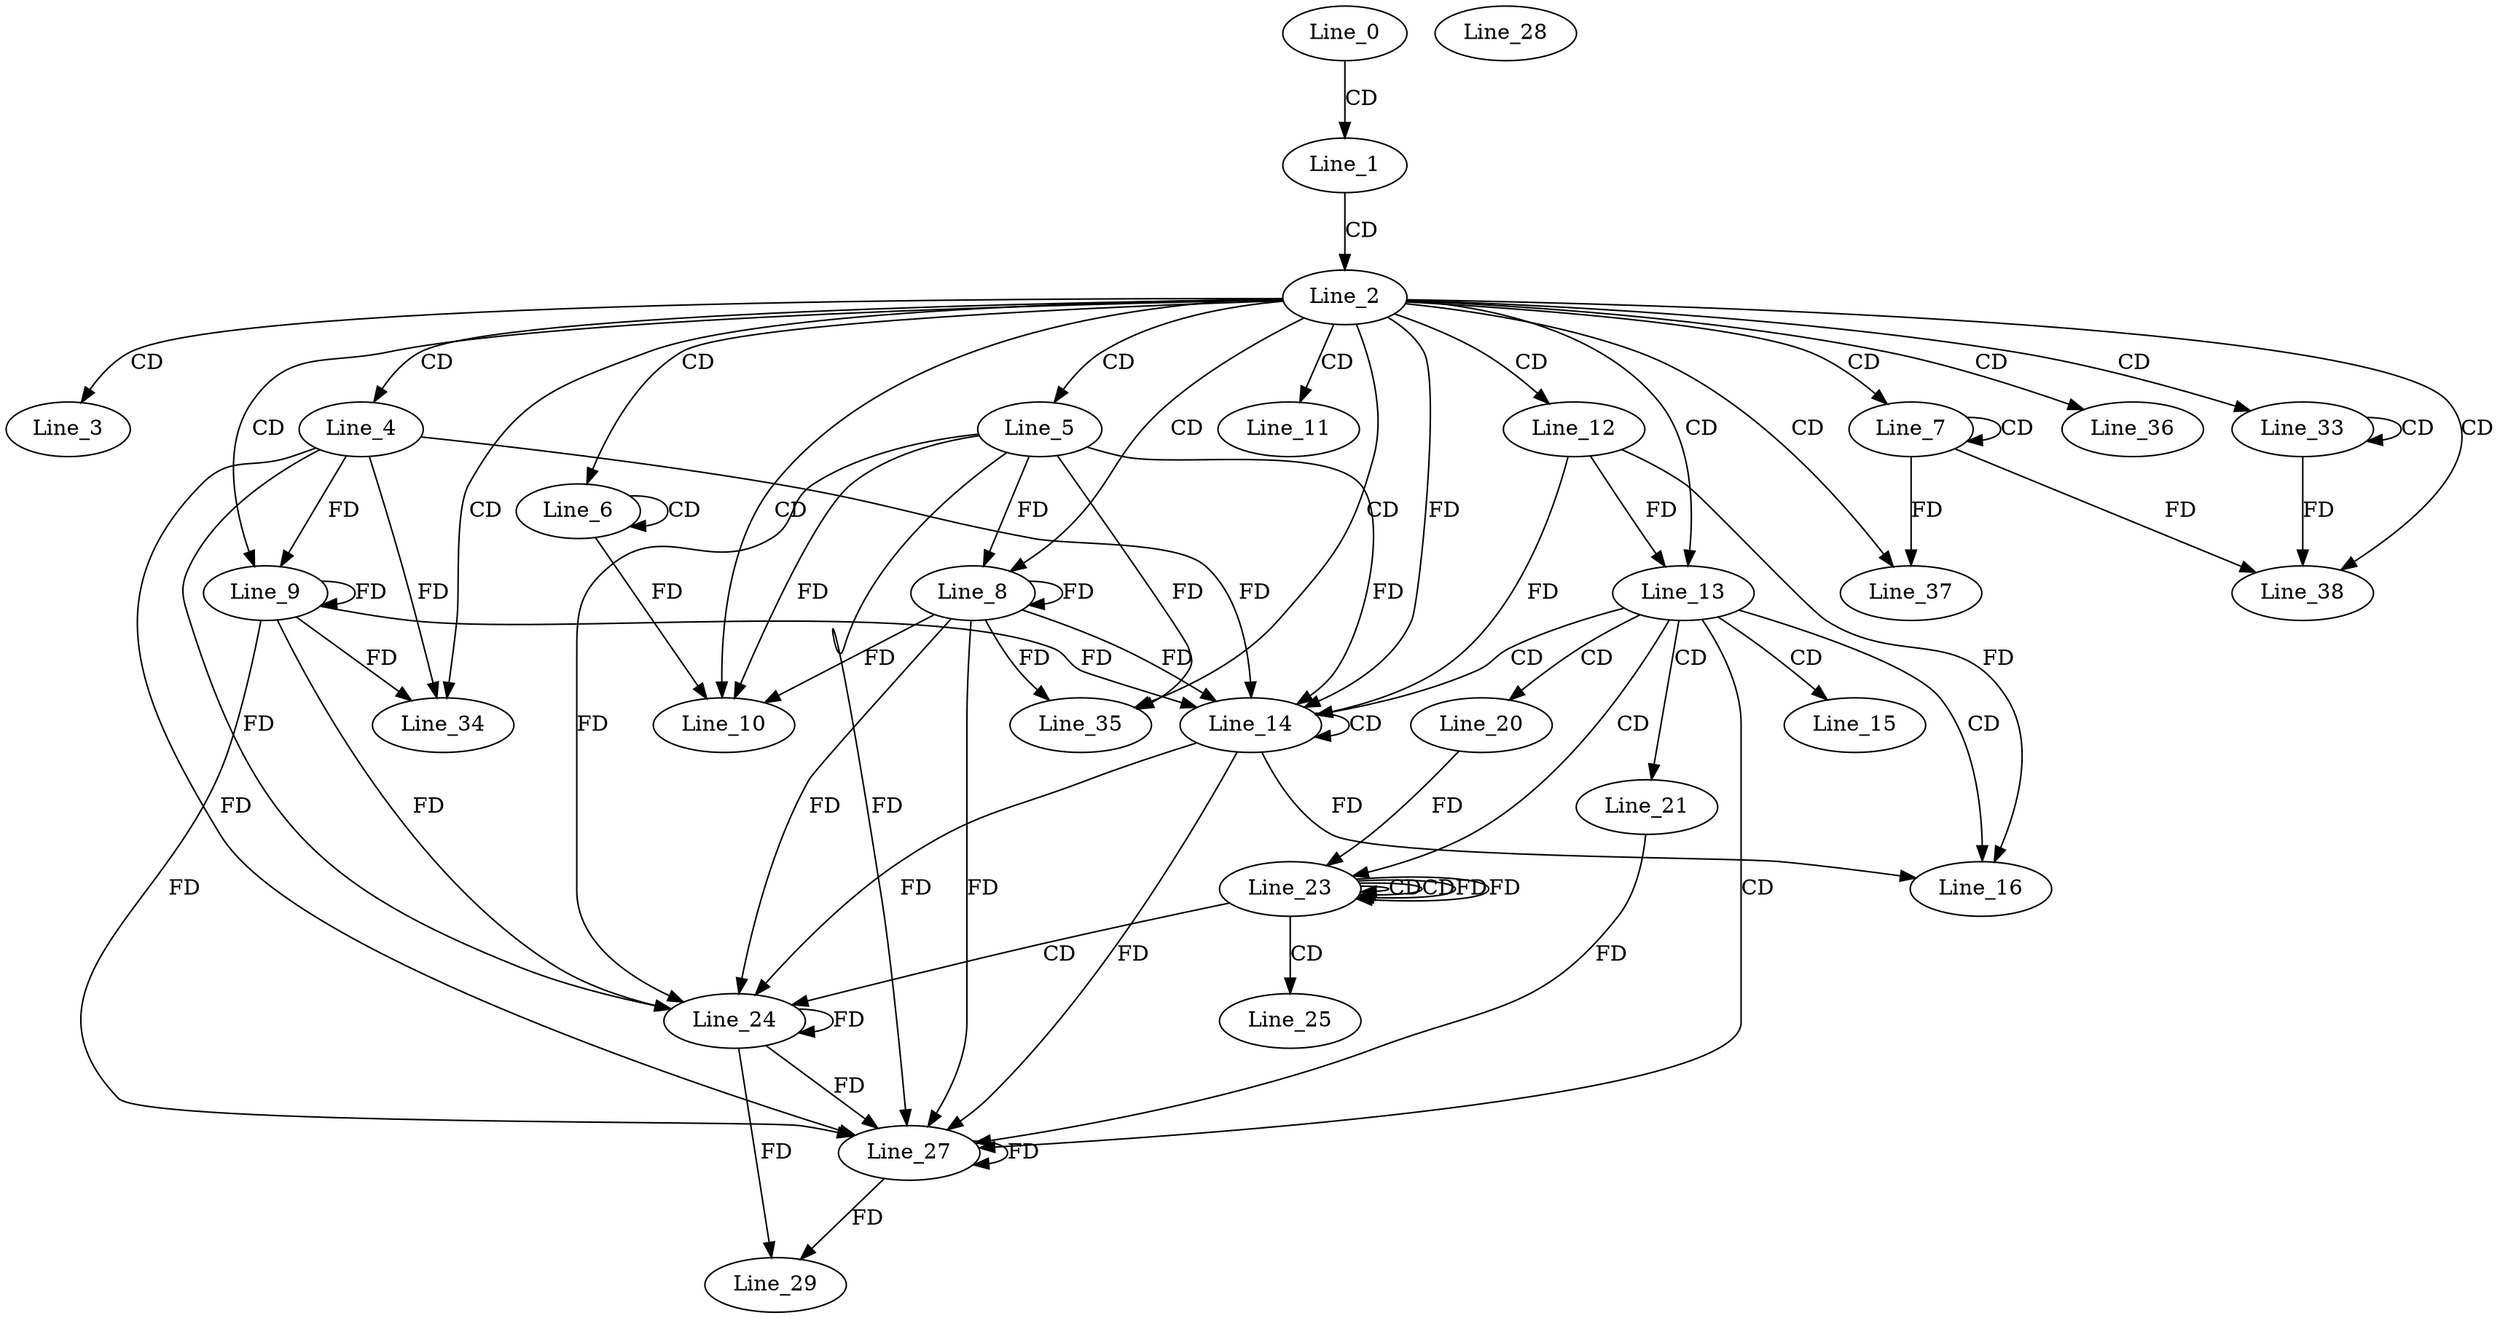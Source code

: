 digraph G {
  Line_0;
  Line_1;
  Line_2;
  Line_3;
  Line_4;
  Line_5;
  Line_6;
  Line_6;
  Line_7;
  Line_7;
  Line_7;
  Line_8;
  Line_8;
  Line_9;
  Line_9;
  Line_10;
  Line_10;
  Line_11;
  Line_11;
  Line_12;
  Line_12;
  Line_13;
  Line_14;
  Line_14;
  Line_15;
  Line_16;
  Line_20;
  Line_21;
  Line_23;
  Line_23;
  Line_23;
  Line_24;
  Line_24;
  Line_25;
  Line_27;
  Line_27;
  Line_28;
  Line_29;
  Line_33;
  Line_33;
  Line_34;
  Line_35;
  Line_36;
  Line_37;
  Line_38;
  Line_0 -> Line_1 [ label="CD" ];
  Line_1 -> Line_2 [ label="CD" ];
  Line_2 -> Line_3 [ label="CD" ];
  Line_2 -> Line_4 [ label="CD" ];
  Line_2 -> Line_5 [ label="CD" ];
  Line_2 -> Line_6 [ label="CD" ];
  Line_6 -> Line_6 [ label="CD" ];
  Line_2 -> Line_7 [ label="CD" ];
  Line_7 -> Line_7 [ label="CD" ];
  Line_2 -> Line_8 [ label="CD" ];
  Line_5 -> Line_8 [ label="FD" ];
  Line_8 -> Line_8 [ label="FD" ];
  Line_2 -> Line_9 [ label="CD" ];
  Line_4 -> Line_9 [ label="FD" ];
  Line_9 -> Line_9 [ label="FD" ];
  Line_2 -> Line_10 [ label="CD" ];
  Line_5 -> Line_10 [ label="FD" ];
  Line_8 -> Line_10 [ label="FD" ];
  Line_6 -> Line_10 [ label="FD" ];
  Line_2 -> Line_11 [ label="CD" ];
  Line_2 -> Line_12 [ label="CD" ];
  Line_2 -> Line_13 [ label="CD" ];
  Line_12 -> Line_13 [ label="FD" ];
  Line_13 -> Line_14 [ label="CD" ];
  Line_14 -> Line_14 [ label="CD" ];
  Line_4 -> Line_14 [ label="FD" ];
  Line_9 -> Line_14 [ label="FD" ];
  Line_2 -> Line_14 [ label="FD" ];
  Line_12 -> Line_14 [ label="FD" ];
  Line_5 -> Line_14 [ label="FD" ];
  Line_8 -> Line_14 [ label="FD" ];
  Line_13 -> Line_15 [ label="CD" ];
  Line_13 -> Line_16 [ label="CD" ];
  Line_14 -> Line_16 [ label="FD" ];
  Line_12 -> Line_16 [ label="FD" ];
  Line_13 -> Line_20 [ label="CD" ];
  Line_13 -> Line_21 [ label="CD" ];
  Line_13 -> Line_23 [ label="CD" ];
  Line_23 -> Line_23 [ label="CD" ];
  Line_20 -> Line_23 [ label="FD" ];
  Line_23 -> Line_23 [ label="CD" ];
  Line_23 -> Line_23 [ label="FD" ];
  Line_23 -> Line_24 [ label="CD" ];
  Line_24 -> Line_24 [ label="FD" ];
  Line_14 -> Line_24 [ label="FD" ];
  Line_4 -> Line_24 [ label="FD" ];
  Line_9 -> Line_24 [ label="FD" ];
  Line_5 -> Line_24 [ label="FD" ];
  Line_8 -> Line_24 [ label="FD" ];
  Line_23 -> Line_25 [ label="CD" ];
  Line_13 -> Line_27 [ label="CD" ];
  Line_24 -> Line_27 [ label="FD" ];
  Line_14 -> Line_27 [ label="FD" ];
  Line_27 -> Line_27 [ label="FD" ];
  Line_4 -> Line_27 [ label="FD" ];
  Line_9 -> Line_27 [ label="FD" ];
  Line_21 -> Line_27 [ label="FD" ];
  Line_5 -> Line_27 [ label="FD" ];
  Line_8 -> Line_27 [ label="FD" ];
  Line_24 -> Line_29 [ label="FD" ];
  Line_27 -> Line_29 [ label="FD" ];
  Line_2 -> Line_33 [ label="CD" ];
  Line_33 -> Line_33 [ label="CD" ];
  Line_2 -> Line_34 [ label="CD" ];
  Line_4 -> Line_34 [ label="FD" ];
  Line_9 -> Line_34 [ label="FD" ];
  Line_2 -> Line_35 [ label="CD" ];
  Line_5 -> Line_35 [ label="FD" ];
  Line_8 -> Line_35 [ label="FD" ];
  Line_2 -> Line_36 [ label="CD" ];
  Line_2 -> Line_37 [ label="CD" ];
  Line_7 -> Line_37 [ label="FD" ];
  Line_2 -> Line_38 [ label="CD" ];
  Line_7 -> Line_38 [ label="FD" ];
  Line_33 -> Line_38 [ label="FD" ];
  Line_23 -> Line_23 [ label="FD" ];
}
